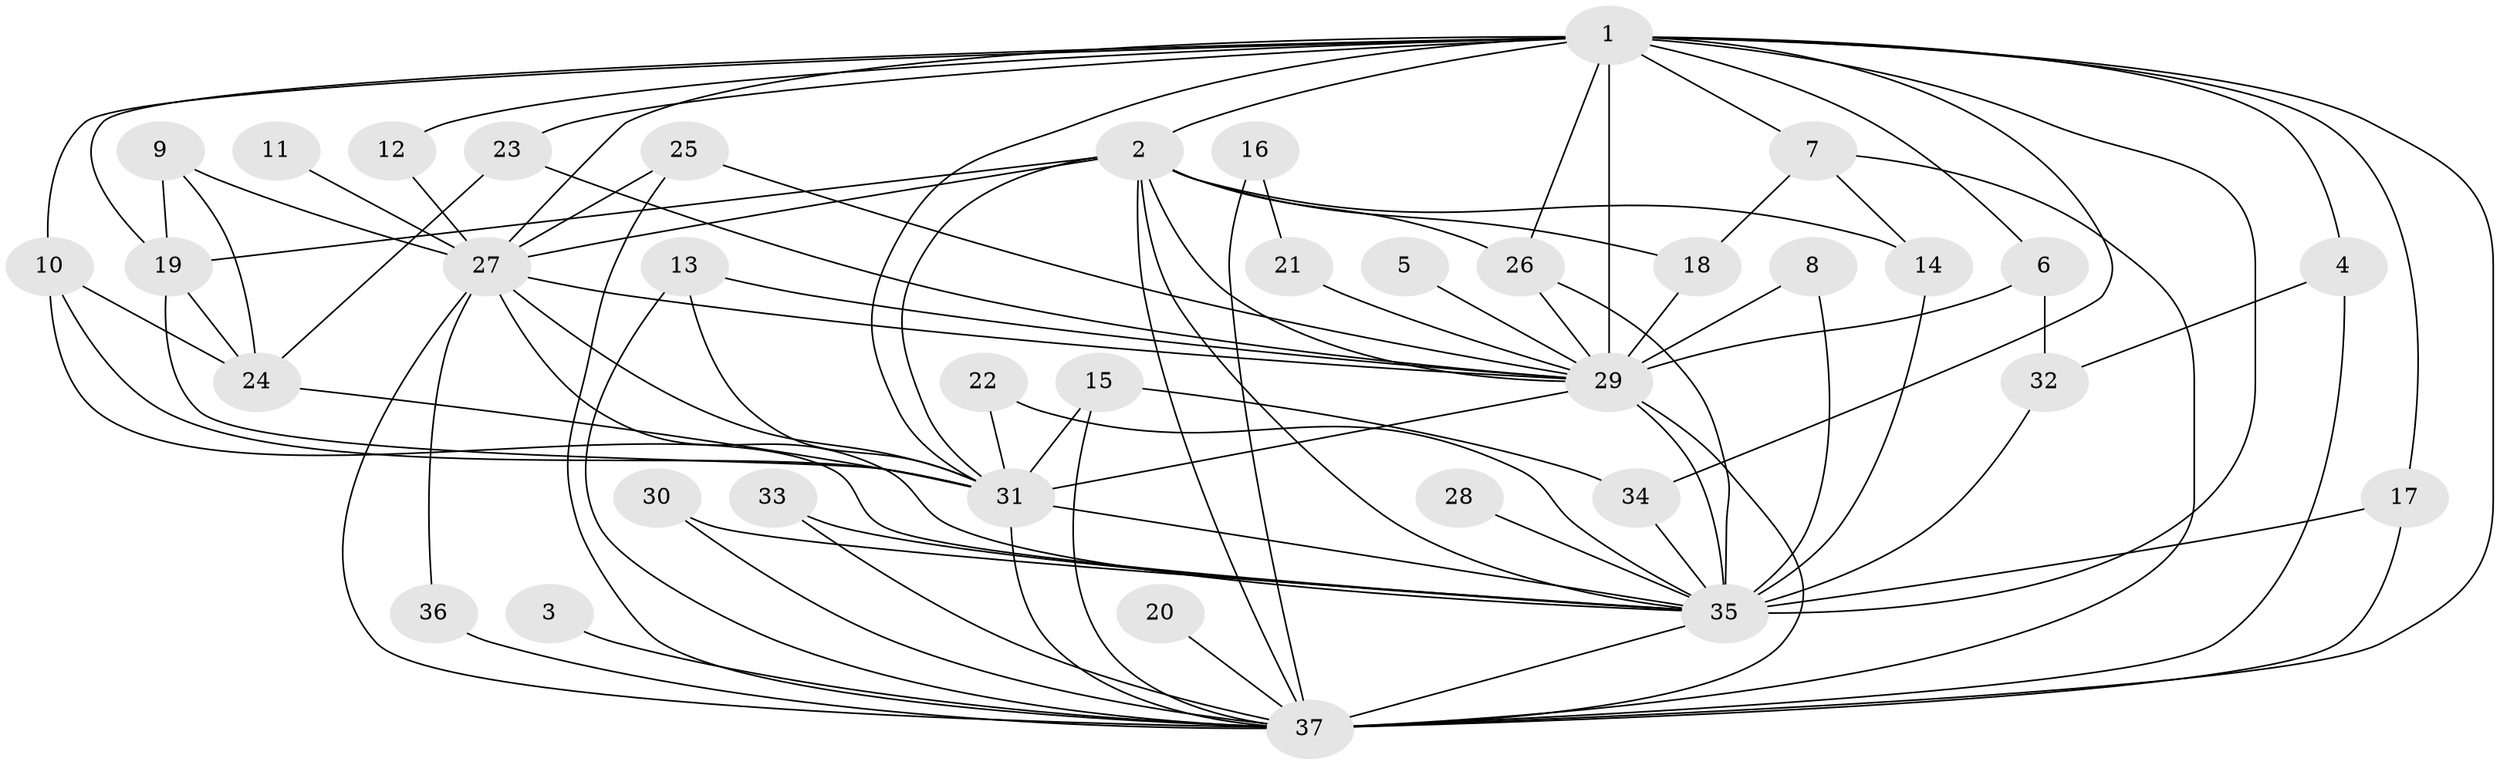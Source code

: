 // original degree distribution, {24: 0.0273972602739726, 12: 0.0136986301369863, 17: 0.0136986301369863, 11: 0.0136986301369863, 14: 0.0136986301369863, 16: 0.0136986301369863, 19: 0.0136986301369863, 28: 0.0136986301369863, 18: 0.0136986301369863, 3: 0.2328767123287671, 2: 0.5342465753424658, 4: 0.0684931506849315, 5: 0.0273972602739726}
// Generated by graph-tools (version 1.1) at 2025/01/03/09/25 03:01:32]
// undirected, 37 vertices, 89 edges
graph export_dot {
graph [start="1"]
  node [color=gray90,style=filled];
  1;
  2;
  3;
  4;
  5;
  6;
  7;
  8;
  9;
  10;
  11;
  12;
  13;
  14;
  15;
  16;
  17;
  18;
  19;
  20;
  21;
  22;
  23;
  24;
  25;
  26;
  27;
  28;
  29;
  30;
  31;
  32;
  33;
  34;
  35;
  36;
  37;
  1 -- 2 [weight=4.0];
  1 -- 4 [weight=1.0];
  1 -- 6 [weight=1.0];
  1 -- 7 [weight=1.0];
  1 -- 10 [weight=1.0];
  1 -- 12 [weight=1.0];
  1 -- 17 [weight=1.0];
  1 -- 19 [weight=1.0];
  1 -- 23 [weight=2.0];
  1 -- 26 [weight=1.0];
  1 -- 27 [weight=6.0];
  1 -- 29 [weight=6.0];
  1 -- 31 [weight=5.0];
  1 -- 34 [weight=1.0];
  1 -- 35 [weight=6.0];
  1 -- 37 [weight=6.0];
  2 -- 14 [weight=1.0];
  2 -- 18 [weight=1.0];
  2 -- 19 [weight=1.0];
  2 -- 26 [weight=1.0];
  2 -- 27 [weight=1.0];
  2 -- 29 [weight=1.0];
  2 -- 31 [weight=2.0];
  2 -- 35 [weight=1.0];
  2 -- 37 [weight=1.0];
  3 -- 37 [weight=1.0];
  4 -- 32 [weight=1.0];
  4 -- 37 [weight=1.0];
  5 -- 29 [weight=1.0];
  6 -- 29 [weight=2.0];
  6 -- 32 [weight=1.0];
  7 -- 14 [weight=1.0];
  7 -- 18 [weight=1.0];
  7 -- 37 [weight=1.0];
  8 -- 29 [weight=1.0];
  8 -- 35 [weight=1.0];
  9 -- 19 [weight=1.0];
  9 -- 24 [weight=1.0];
  9 -- 27 [weight=2.0];
  10 -- 24 [weight=1.0];
  10 -- 31 [weight=1.0];
  10 -- 35 [weight=1.0];
  11 -- 27 [weight=1.0];
  12 -- 27 [weight=1.0];
  13 -- 29 [weight=1.0];
  13 -- 31 [weight=1.0];
  13 -- 37 [weight=1.0];
  14 -- 35 [weight=1.0];
  15 -- 31 [weight=1.0];
  15 -- 34 [weight=1.0];
  15 -- 37 [weight=1.0];
  16 -- 21 [weight=1.0];
  16 -- 37 [weight=2.0];
  17 -- 35 [weight=1.0];
  17 -- 37 [weight=1.0];
  18 -- 29 [weight=1.0];
  19 -- 24 [weight=1.0];
  19 -- 31 [weight=1.0];
  20 -- 37 [weight=1.0];
  21 -- 29 [weight=1.0];
  22 -- 31 [weight=1.0];
  22 -- 35 [weight=2.0];
  23 -- 24 [weight=1.0];
  23 -- 29 [weight=1.0];
  24 -- 31 [weight=1.0];
  25 -- 27 [weight=1.0];
  25 -- 29 [weight=1.0];
  25 -- 37 [weight=1.0];
  26 -- 29 [weight=1.0];
  26 -- 35 [weight=1.0];
  27 -- 29 [weight=1.0];
  27 -- 31 [weight=1.0];
  27 -- 35 [weight=1.0];
  27 -- 36 [weight=1.0];
  27 -- 37 [weight=1.0];
  28 -- 35 [weight=1.0];
  29 -- 31 [weight=2.0];
  29 -- 35 [weight=1.0];
  29 -- 37 [weight=1.0];
  30 -- 35 [weight=1.0];
  30 -- 37 [weight=1.0];
  31 -- 35 [weight=1.0];
  31 -- 37 [weight=1.0];
  32 -- 35 [weight=1.0];
  33 -- 35 [weight=1.0];
  33 -- 37 [weight=1.0];
  34 -- 35 [weight=1.0];
  35 -- 37 [weight=1.0];
  36 -- 37 [weight=2.0];
}
